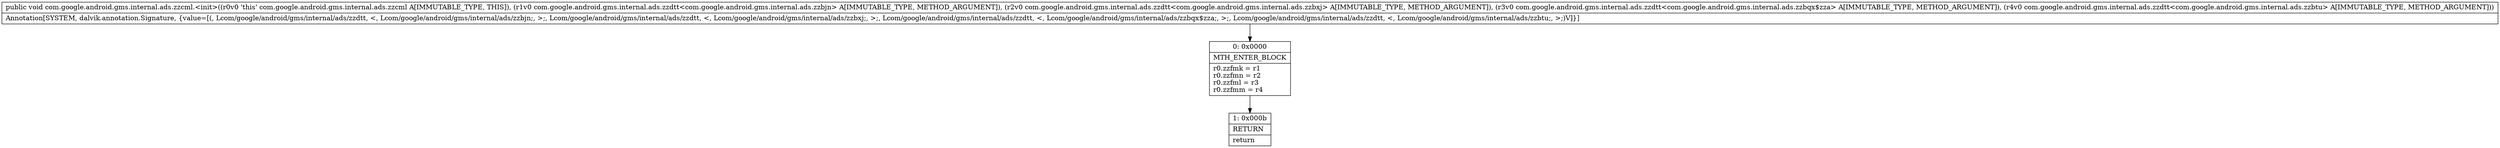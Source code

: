 digraph "CFG forcom.google.android.gms.internal.ads.zzcml.\<init\>(Lcom\/google\/android\/gms\/internal\/ads\/zzdtt;Lcom\/google\/android\/gms\/internal\/ads\/zzdtt;Lcom\/google\/android\/gms\/internal\/ads\/zzdtt;Lcom\/google\/android\/gms\/internal\/ads\/zzdtt;)V" {
Node_0 [shape=record,label="{0\:\ 0x0000|MTH_ENTER_BLOCK\l|r0.zzfmk = r1\lr0.zzfmn = r2\lr0.zzfml = r3\lr0.zzfmm = r4\l}"];
Node_1 [shape=record,label="{1\:\ 0x000b|RETURN\l|return\l}"];
MethodNode[shape=record,label="{public void com.google.android.gms.internal.ads.zzcml.\<init\>((r0v0 'this' com.google.android.gms.internal.ads.zzcml A[IMMUTABLE_TYPE, THIS]), (r1v0 com.google.android.gms.internal.ads.zzdtt\<com.google.android.gms.internal.ads.zzbjn\> A[IMMUTABLE_TYPE, METHOD_ARGUMENT]), (r2v0 com.google.android.gms.internal.ads.zzdtt\<com.google.android.gms.internal.ads.zzbxj\> A[IMMUTABLE_TYPE, METHOD_ARGUMENT]), (r3v0 com.google.android.gms.internal.ads.zzdtt\<com.google.android.gms.internal.ads.zzbqx$zza\> A[IMMUTABLE_TYPE, METHOD_ARGUMENT]), (r4v0 com.google.android.gms.internal.ads.zzdtt\<com.google.android.gms.internal.ads.zzbtu\> A[IMMUTABLE_TYPE, METHOD_ARGUMENT]))  | Annotation[SYSTEM, dalvik.annotation.Signature, \{value=[(, Lcom\/google\/android\/gms\/internal\/ads\/zzdtt, \<, Lcom\/google\/android\/gms\/internal\/ads\/zzbjn;, \>;, Lcom\/google\/android\/gms\/internal\/ads\/zzdtt, \<, Lcom\/google\/android\/gms\/internal\/ads\/zzbxj;, \>;, Lcom\/google\/android\/gms\/internal\/ads\/zzdtt, \<, Lcom\/google\/android\/gms\/internal\/ads\/zzbqx$zza;, \>;, Lcom\/google\/android\/gms\/internal\/ads\/zzdtt, \<, Lcom\/google\/android\/gms\/internal\/ads\/zzbtu;, \>;)V]\}]\l}"];
MethodNode -> Node_0;
Node_0 -> Node_1;
}

